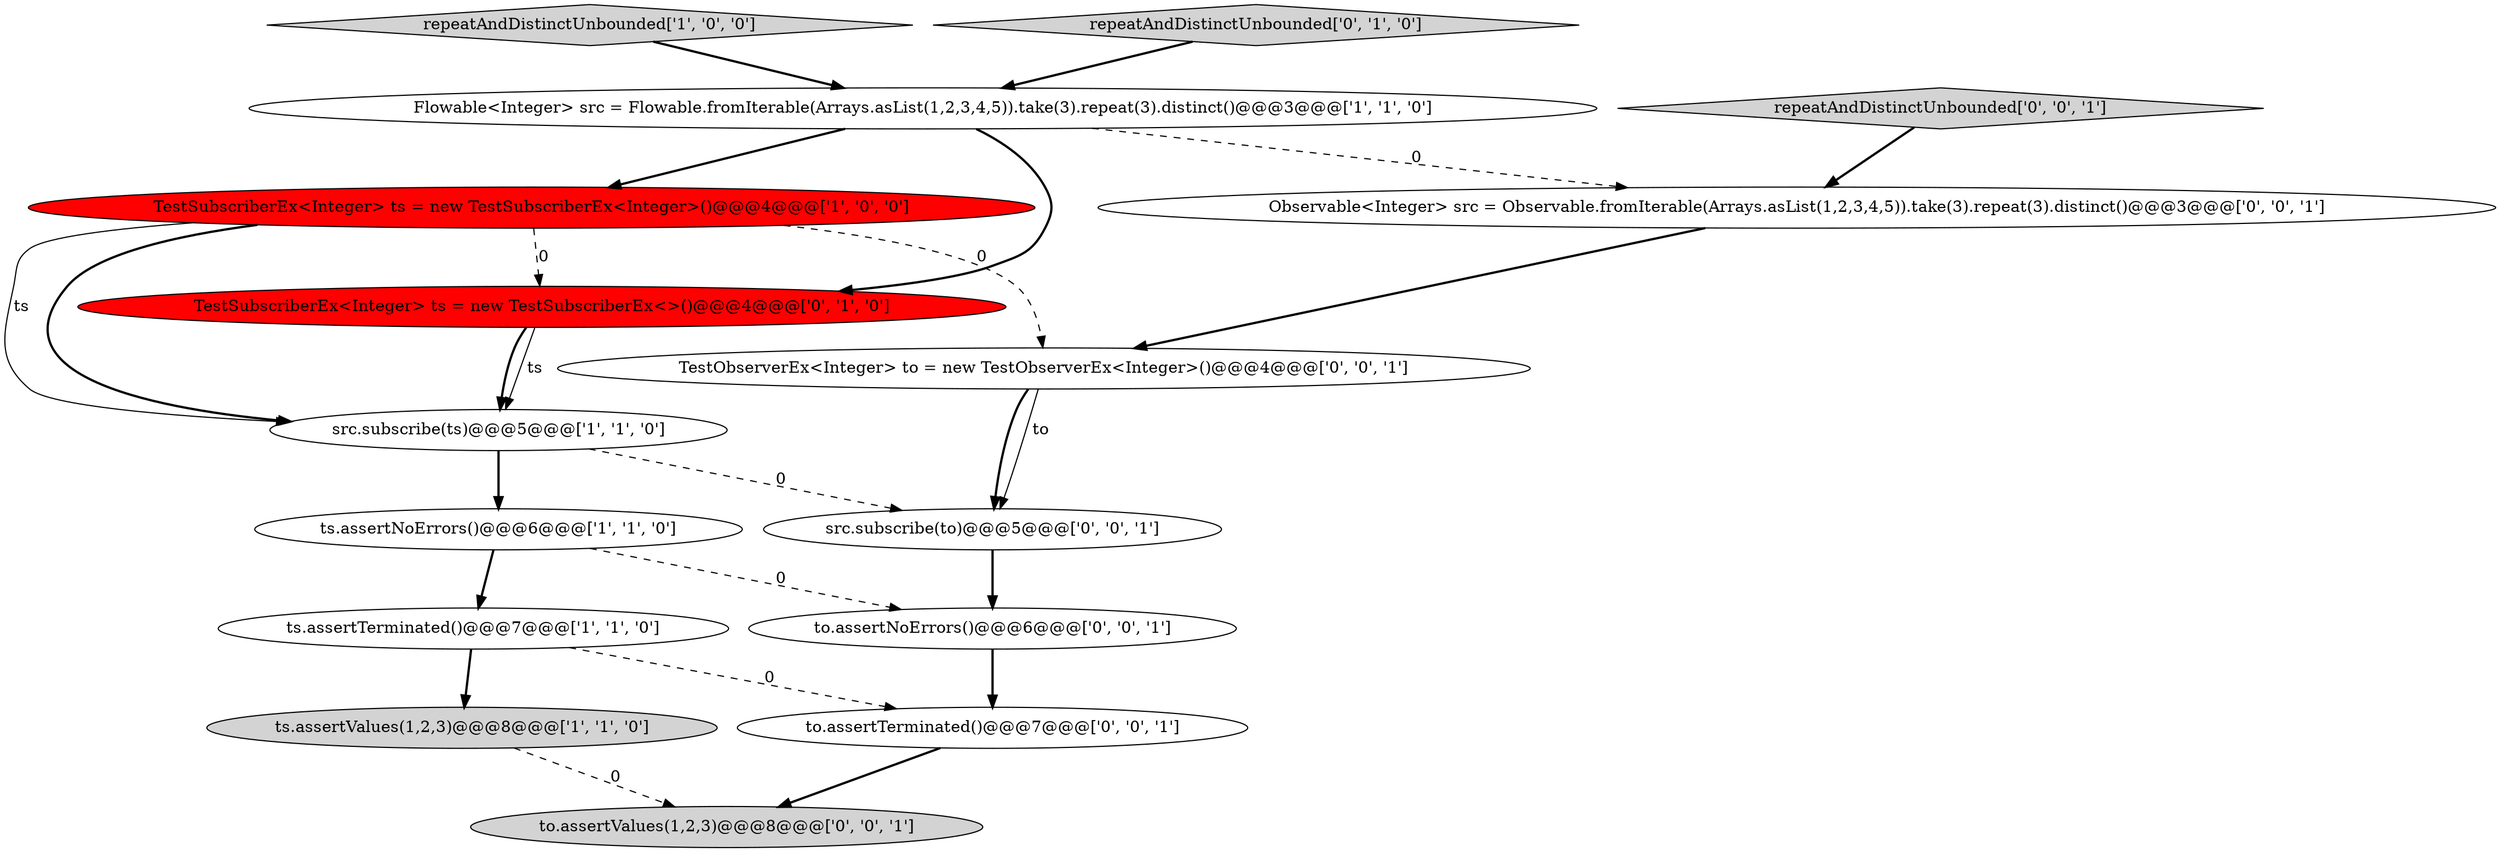 digraph {
0 [style = filled, label = "Flowable<Integer> src = Flowable.fromIterable(Arrays.asList(1,2,3,4,5)).take(3).repeat(3).distinct()@@@3@@@['1', '1', '0']", fillcolor = white, shape = ellipse image = "AAA0AAABBB1BBB"];
14 [style = filled, label = "repeatAndDistinctUnbounded['0', '0', '1']", fillcolor = lightgray, shape = diamond image = "AAA0AAABBB3BBB"];
2 [style = filled, label = "src.subscribe(ts)@@@5@@@['1', '1', '0']", fillcolor = white, shape = ellipse image = "AAA0AAABBB1BBB"];
5 [style = filled, label = "repeatAndDistinctUnbounded['1', '0', '0']", fillcolor = lightgray, shape = diamond image = "AAA0AAABBB1BBB"];
4 [style = filled, label = "ts.assertValues(1,2,3)@@@8@@@['1', '1', '0']", fillcolor = lightgray, shape = ellipse image = "AAA0AAABBB1BBB"];
6 [style = filled, label = "ts.assertTerminated()@@@7@@@['1', '1', '0']", fillcolor = white, shape = ellipse image = "AAA0AAABBB1BBB"];
8 [style = filled, label = "TestSubscriberEx<Integer> ts = new TestSubscriberEx<>()@@@4@@@['0', '1', '0']", fillcolor = red, shape = ellipse image = "AAA1AAABBB2BBB"];
10 [style = filled, label = "TestObserverEx<Integer> to = new TestObserverEx<Integer>()@@@4@@@['0', '0', '1']", fillcolor = white, shape = ellipse image = "AAA0AAABBB3BBB"];
11 [style = filled, label = "to.assertNoErrors()@@@6@@@['0', '0', '1']", fillcolor = white, shape = ellipse image = "AAA0AAABBB3BBB"];
7 [style = filled, label = "repeatAndDistinctUnbounded['0', '1', '0']", fillcolor = lightgray, shape = diamond image = "AAA0AAABBB2BBB"];
15 [style = filled, label = "to.assertValues(1,2,3)@@@8@@@['0', '0', '1']", fillcolor = lightgray, shape = ellipse image = "AAA0AAABBB3BBB"];
9 [style = filled, label = "Observable<Integer> src = Observable.fromIterable(Arrays.asList(1,2,3,4,5)).take(3).repeat(3).distinct()@@@3@@@['0', '0', '1']", fillcolor = white, shape = ellipse image = "AAA0AAABBB3BBB"];
1 [style = filled, label = "ts.assertNoErrors()@@@6@@@['1', '1', '0']", fillcolor = white, shape = ellipse image = "AAA0AAABBB1BBB"];
13 [style = filled, label = "src.subscribe(to)@@@5@@@['0', '0', '1']", fillcolor = white, shape = ellipse image = "AAA0AAABBB3BBB"];
12 [style = filled, label = "to.assertTerminated()@@@7@@@['0', '0', '1']", fillcolor = white, shape = ellipse image = "AAA0AAABBB3BBB"];
3 [style = filled, label = "TestSubscriberEx<Integer> ts = new TestSubscriberEx<Integer>()@@@4@@@['1', '0', '0']", fillcolor = red, shape = ellipse image = "AAA1AAABBB1BBB"];
0->3 [style = bold, label=""];
10->13 [style = solid, label="to"];
2->1 [style = bold, label=""];
12->15 [style = bold, label=""];
7->0 [style = bold, label=""];
11->12 [style = bold, label=""];
3->2 [style = solid, label="ts"];
9->10 [style = bold, label=""];
8->2 [style = solid, label="ts"];
13->11 [style = bold, label=""];
6->12 [style = dashed, label="0"];
6->4 [style = bold, label=""];
1->6 [style = bold, label=""];
3->2 [style = bold, label=""];
5->0 [style = bold, label=""];
8->2 [style = bold, label=""];
10->13 [style = bold, label=""];
2->13 [style = dashed, label="0"];
1->11 [style = dashed, label="0"];
4->15 [style = dashed, label="0"];
0->8 [style = bold, label=""];
3->8 [style = dashed, label="0"];
14->9 [style = bold, label=""];
3->10 [style = dashed, label="0"];
0->9 [style = dashed, label="0"];
}
